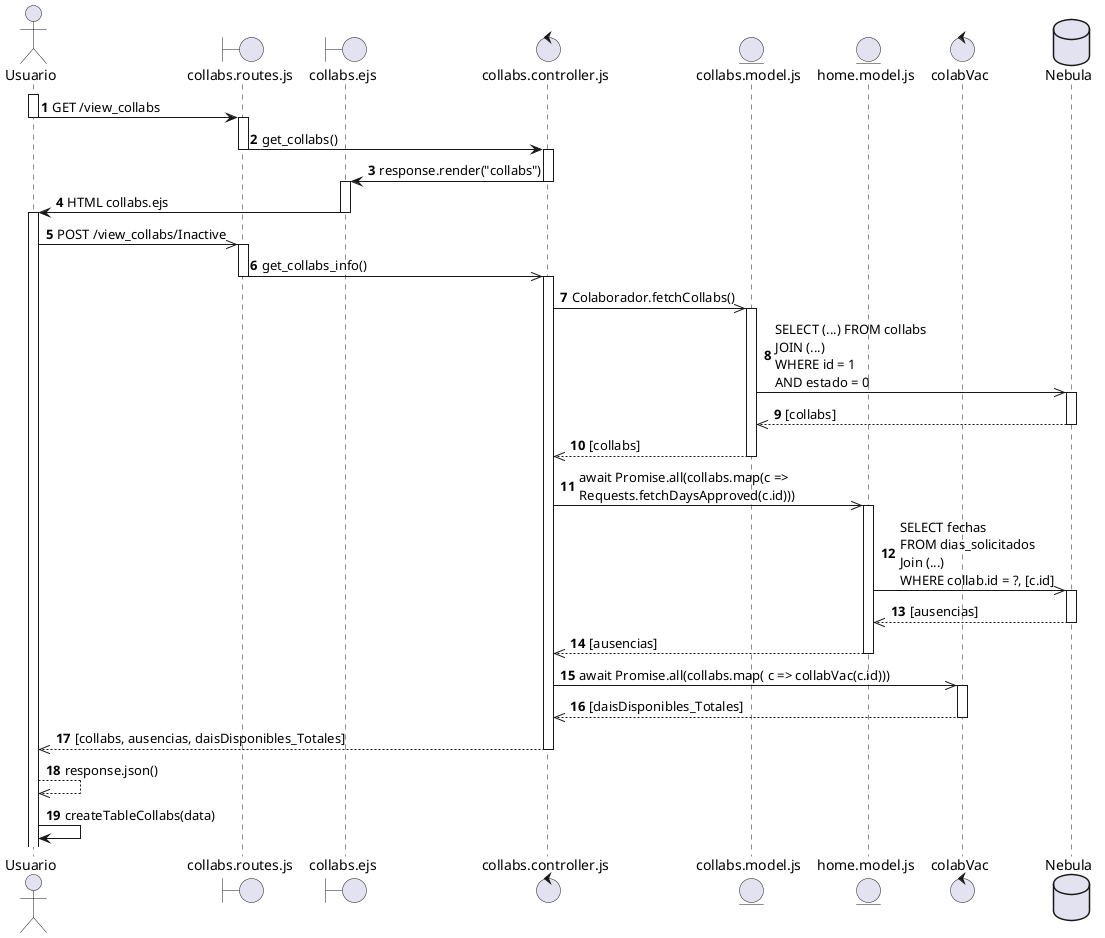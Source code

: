 @startuml Prueba
autonumber
actor Usuario as u
boundary collabs.routes.js as cr
boundary collabs.ejs as ce
control collabs.controller.js as cc
entity collabs.model.js as cm
entity home.model.js as mm
control colabVac as cV
database Nebula as db

activate u
u -> cr : GET /view_collabs
deactivate u
activate cr
cr -> cc : get_collabs()
deactivate cr
activate cc 
cc -> ce : response.render("collabs")
deactivate cc
activate ce
ce -> u : HTML collabs.ejs
deactivate ce
activate u
u ->> cr : POST /view_collabs/Inactive
activate cr
cr ->> cc : get_collabs_info()
deactivate cr
activate cc
cc ->> cm : Colaborador.fetchCollabs()
activate cm
cm ->> db : SELECT (...) FROM collabs \nJOIN (...) \nWHERE id = 1\nAND estado = 0
activate db
db -->> cm : [collabs]
deactivate db
cm -->> cc : [collabs]
deactivate cm
cc ->> mm : await Promise.all(collabs.map(c => \nRequests.fetchDaysApproved(c.id)))
activate mm
mm ->> db : SELECT fechas \nFROM dias_solicitados \nJoin (...) \nWHERE collab.id = ?, [c.id]
activate db
db -->> mm : [ausencias]
deactivate db
mm -->> cc : [ausencias]
deactivate mm
cc ->> cV : await Promise.all(collabs.map( c => collabVac(c.id)))
activate cV
cV -->> cc : [daisDisponibles_Totales]
deactivate cV
cc -->> u : [collabs, ausencias, daisDisponibles_Totales]
deactivate cc
u -->> u : response.json()
u -> u : createTableCollabs(data)


@enduml